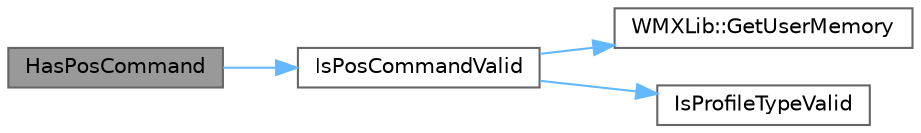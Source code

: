 digraph "HasPosCommand"
{
 // LATEX_PDF_SIZE
  bgcolor="transparent";
  edge [fontname=Helvetica,fontsize=10,labelfontname=Helvetica,labelfontsize=10];
  node [fontname=Helvetica,fontsize=10,shape=box,height=0.2,width=0.4];
  rankdir="LR";
  Node1 [id="Node000001",label="HasPosCommand",height=0.2,width=0.4,color="gray40", fillcolor="grey60", style="filled", fontcolor="black",tooltip="액션 객체 배열에 위치 명령이 포함되어 있는지 확인합니다."];
  Node1 -> Node2 [id="edge1_Node000001_Node000002",color="steelblue1",style="solid",tooltip=" "];
  Node2 [id="Node000002",label="IsPosCommandValid",height=0.2,width=0.4,color="grey40", fillcolor="white", style="filled",URL="$_rtss_app_8cpp.html#afec46831b7008c2d45e6cadac7aac208",tooltip="지정된 액션에 위치 명령이 유효한지 확인합니다."];
  Node2 -> Node3 [id="edge2_Node000002_Node000003",color="steelblue1",style="solid",tooltip=" "];
  Node3 [id="Node000003",label="WMXLib::GetUserMemory",height=0.2,width=0.4,color="grey40", fillcolor="white", style="filled",URL="$class_w_m_x_lib.html#ae7f4d5f3857f399f6c3ce5063ddafda4",tooltip="UserMemory 객체를 반환합니다."];
  Node2 -> Node4 [id="edge3_Node000002_Node000004",color="steelblue1",style="solid",tooltip=" "];
  Node4 [id="Node000004",label="IsProfileTypeValid",height=0.2,width=0.4,color="grey40", fillcolor="white", style="filled",URL="$_rtss_app_8cpp.html#ade3080fa7344dbd838c1e15220591d15",tooltip="프로파일 타입이 유효한지 확인합니다."];
}
